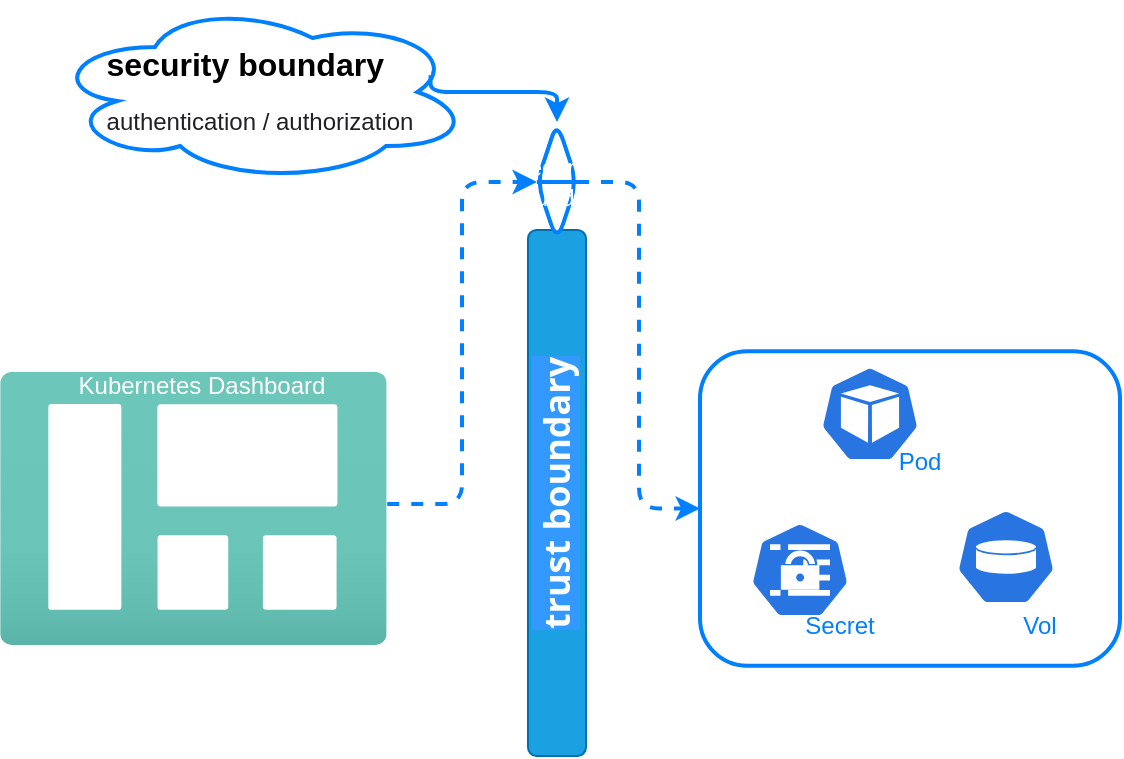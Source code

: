 <mxfile version="13.7.9" type="device"><diagram id="FcsIS8Ihsw2Uk2E62Rty" name="第 1 页"><mxGraphModel dx="1024" dy="592" grid="1" gridSize="10" guides="1" tooltips="1" connect="1" arrows="1" fold="1" page="1" pageScale="1" pageWidth="827" pageHeight="1169" math="0" shadow="0"><root><mxCell id="0"/><mxCell id="1" parent="0"/><mxCell id="IZseyICIjw_Req0LcD0v-8" value="" style="rounded=1;whiteSpace=wrap;html=1;fontColor=#FFFFFF;fontStyle=1;strokeWidth=2;strokeColor=#007FFF;" vertex="1" parent="1"><mxGeometry x="510" y="184.62" width="210" height="157.24" as="geometry"/></mxCell><mxCell id="IZseyICIjw_Req0LcD0v-3" value="" style="aspect=fixed;html=1;points=[];align=center;image;fontSize=12;image=img/lib/azure2/general/Dashboard.svg;" vertex="1" parent="1"><mxGeometry x="160" y="194.97" width="193.42" height="136.53" as="geometry"/></mxCell><mxCell id="IZseyICIjw_Req0LcD0v-4" value="Kubernetes Dashboard" style="text;html=1;align=center;verticalAlign=middle;whiteSpace=wrap;rounded=0;fontColor=#FFFFFF;" vertex="1" parent="1"><mxGeometry x="185" y="191.97" width="152" height="20" as="geometry"/></mxCell><mxCell id="IZseyICIjw_Req0LcD0v-5" value="" style="html=1;dashed=0;whitespace=wrap;fillColor=#2875E2;strokeColor=#ffffff;points=[[0.005,0.63,0],[0.1,0.2,0],[0.9,0.2,0],[0.5,0,0],[0.995,0.63,0],[0.72,0.99,0],[0.5,1,0],[0.28,0.99,0]];shape=mxgraph.kubernetes.icon;prIcon=secret;fontColor=#FFFFFF;" vertex="1" parent="1"><mxGeometry x="535" y="270" width="50" height="48" as="geometry"/></mxCell><mxCell id="IZseyICIjw_Req0LcD0v-6" value="" style="html=1;dashed=0;whitespace=wrap;fillColor=#2875E2;strokeColor=#ffffff;points=[[0.005,0.63,0],[0.1,0.2,0],[0.9,0.2,0],[0.5,0,0],[0.995,0.63,0],[0.72,0.99,0],[0.5,1,0],[0.28,0.99,0]];shape=mxgraph.kubernetes.icon;prIcon=vol;fontColor=#FFFFFF;" vertex="1" parent="1"><mxGeometry x="638" y="263.5" width="50" height="48" as="geometry"/></mxCell><mxCell id="IZseyICIjw_Req0LcD0v-7" value="" style="html=1;dashed=0;whitespace=wrap;fillColor=#2875E2;strokeColor=#ffffff;points=[[0.005,0.63,0],[0.1,0.2,0],[0.9,0.2,0],[0.5,0,0],[0.995,0.63,0],[0.72,0.99,0],[0.5,1,0],[0.28,0.99,0]];shape=mxgraph.kubernetes.icon;prIcon=pod;fontColor=#FFFFFF;" vertex="1" parent="1"><mxGeometry x="570" y="191.97" width="50" height="48" as="geometry"/></mxCell><mxCell id="IZseyICIjw_Req0LcD0v-9" value="&lt;font color=&quot;#007fff&quot;&gt;Pod&lt;/font&gt;" style="text;html=1;strokeColor=none;fillColor=none;align=center;verticalAlign=middle;whiteSpace=wrap;rounded=0;fontColor=#FFFFFF;" vertex="1" parent="1"><mxGeometry x="600" y="230" width="40" height="20" as="geometry"/></mxCell><mxCell id="IZseyICIjw_Req0LcD0v-10" value="&lt;font color=&quot;#007fff&quot;&gt;Secret&lt;/font&gt;" style="text;html=1;strokeColor=none;fillColor=none;align=center;verticalAlign=middle;whiteSpace=wrap;rounded=0;fontColor=#FFFFFF;" vertex="1" parent="1"><mxGeometry x="560" y="311.5" width="40" height="20" as="geometry"/></mxCell><mxCell id="IZseyICIjw_Req0LcD0v-11" value="&lt;font color=&quot;#007fff&quot;&gt;Vol&lt;/font&gt;" style="text;html=1;strokeColor=none;fillColor=none;align=center;verticalAlign=middle;whiteSpace=wrap;rounded=0;fontColor=#FFFFFF;" vertex="1" parent="1"><mxGeometry x="660" y="311.5" width="40" height="20" as="geometry"/></mxCell><mxCell id="IZseyICIjw_Req0LcD0v-12" value="&lt;h3 class=&quot;md-end-block md-heading md-focus&quot; style=&quot;box-sizing: border-box; font-size: 1.5em; margin-top: 1rem; margin-bottom: 1rem; position: relative; line-height: 1.43; cursor: text; font-family: &amp;quot;open sans&amp;quot;, &amp;quot;clear sans&amp;quot;, &amp;quot;helvetica neue&amp;quot;, helvetica, arial, sans-serif;&quot;&gt;&lt;span class=&quot;md-plain md-expand&quot; style=&quot;box-sizing: border-box ; background-color: rgb(51 , 153 , 255)&quot;&gt;trust boundary&lt;/span&gt;&lt;/h3&gt;" style="text;html=1;strokeColor=#006EAF;fillColor=#1ba1e2;align=center;verticalAlign=middle;whiteSpace=wrap;rounded=1;rotation=-90;fontColor=#ffffff;glass=0;sketch=0;" vertex="1" parent="1"><mxGeometry x="307" y="240.97" width="263" height="29.03" as="geometry"/></mxCell><mxCell id="IZseyICIjw_Req0LcD0v-15" value="security boundary" style="shape=sortShape;perimeter=rhombusPerimeter;whiteSpace=wrap;html=1;rounded=1;glass=0;sketch=0;strokeColor=#007FFF;strokeWidth=2;fontColor=#FFFFFF;" vertex="1" parent="1"><mxGeometry x="428.5" y="70" width="20" height="60" as="geometry"/></mxCell><mxCell id="IZseyICIjw_Req0LcD0v-18" value="&lt;h1 style=&quot;text-align: left ; font-size: 16px&quot;&gt;&lt;font style=&quot;font-size: 16px&quot;&gt;&lt;span style=&quot;color: rgb(0 , 0 , 0) ; text-align: center&quot;&gt;&lt;font style=&quot;font-size: 16px&quot;&gt;security boundary&lt;/font&gt;&lt;/span&gt;&lt;br&gt;&lt;/font&gt;&lt;/h1&gt;&lt;p style=&quot;text-align: left&quot;&gt;&lt;span style=&quot;color: rgb(32 , 33 , 36) ; font-family: &amp;#34;arial&amp;#34; , sans-serif ; background-color: rgb(255 , 255 , 255)&quot;&gt;&lt;font style=&quot;font-size: 12px&quot;&gt;authentication / authorization&lt;/font&gt;&lt;/span&gt;&lt;/p&gt;" style="ellipse;shape=cloud;whiteSpace=wrap;html=1;rounded=1;glass=0;sketch=0;strokeColor=#007FFF;strokeWidth=2;fontColor=#FFFFFF;" vertex="1" parent="1"><mxGeometry x="185" y="10" width="210" height="90" as="geometry"/></mxCell><mxCell id="IZseyICIjw_Req0LcD0v-22" value="" style="edgeStyle=elbowEdgeStyle;elbow=horizontal;endArrow=classic;html=1;strokeColor=#007FFF;strokeWidth=2;fontColor=#FFFFFF;exitX=1.001;exitY=0.484;exitDx=0;exitDy=0;exitPerimeter=0;dashed=1;" edge="1" parent="1" source="IZseyICIjw_Req0LcD0v-3" target="IZseyICIjw_Req0LcD0v-15"><mxGeometry width="50" height="50" relative="1" as="geometry"><mxPoint x="390" y="210" as="sourcePoint"/><mxPoint x="440" y="160" as="targetPoint"/></mxGeometry></mxCell><mxCell id="IZseyICIjw_Req0LcD0v-23" value="" style="edgeStyle=elbowEdgeStyle;elbow=vertical;endArrow=classic;html=1;strokeColor=#007FFF;strokeWidth=2;fontColor=#FFFFFF;exitX=0.906;exitY=0.407;exitDx=0;exitDy=0;exitPerimeter=0;entryX=0.5;entryY=0;entryDx=0;entryDy=0;" edge="1" parent="1" source="IZseyICIjw_Req0LcD0v-18" target="IZseyICIjw_Req0LcD0v-15"><mxGeometry width="50" height="50" relative="1" as="geometry"><mxPoint x="390" y="210" as="sourcePoint"/><mxPoint x="440" y="160" as="targetPoint"/><Array as="points"><mxPoint x="410" y="55"/></Array></mxGeometry></mxCell><mxCell id="IZseyICIjw_Req0LcD0v-24" value="" style="edgeStyle=elbowEdgeStyle;elbow=horizontal;endArrow=classic;html=1;strokeColor=#007FFF;strokeWidth=2;fontColor=#FFFFFF;exitX=1;exitY=0.5;exitDx=0;exitDy=0;dashed=1;" edge="1" parent="1" source="IZseyICIjw_Req0LcD0v-15" target="IZseyICIjw_Req0LcD0v-8"><mxGeometry width="50" height="50" relative="1" as="geometry"><mxPoint x="390" y="210" as="sourcePoint"/><mxPoint x="440" y="160" as="targetPoint"/></mxGeometry></mxCell></root></mxGraphModel></diagram></mxfile>